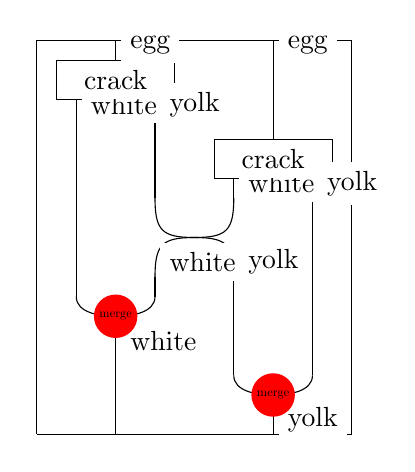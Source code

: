 \begin{tikzpicture}[baseline=(0.base)]
\begin{pgfonlayer}{nodelayer}
\node (0) at (0, 2.5) {};
\node [] (1) at (0, 0) {};
\node [] (2) at (4.0, 0) {};
\node [] (3) at (4.0, 5) {};
\node [] (4) at (0, 5) {};
\node [] (5) at (1.0, 5) {};
\node [] (6) at (1.0, 4.75) {};
\node [style=none, fill=white, right] (7) at (1.062, 4.938) {egg};
\node [] (8) at (0.5, 4.25) {};
\node [] (9) at (0.5, 1.75) {};
\node [style=none, fill=white, right] (10) at (0.562, 4.188) {white};
\node [] (11) at (1.5, 4.25) {};
\node [] (12) at (1.5, 3) {};
\node [style=none, fill=white, right] (13) at (1.562, 4.188) {yolk};
\node [] (14) at (3.0, 5) {};
\node [] (15) at (3.0, 3.75) {};
\node [style=none, fill=white, right] (16) at (3.062, 4.938) {egg};
\node [] (17) at (2.5, 3.25) {};
\node [] (18) at (2.5, 3) {};
\node [style=none, fill=white, right] (19) at (2.562, 3.188) {white};
\node [] (20) at (3.5, 3.25) {};
\node [] (21) at (3.5, 0.75) {};
\node [style=none, fill=white, right] (22) at (3.562, 3.188) {yolk};
\node [] (23) at (2.0, 2.5) {};
\node [] (24) at (1.5, 2) {};
\node [] (25) at (2.5, 2) {};
\node [] (26) at (1.5, 1.75) {};
\node [style=none, fill=white, right] (27) at (1.562, 2.188) {white};
\node [] (28) at (2.5, 0.75) {};
\node [style=none, fill=white, right] (29) at (2.562, 2.188) {yolk};
\node [] (30) at (1.0, 1.5) {};
\node [] (31) at (1.0, 1.25) {};
\node [] (32) at (1.0, 0) {};
\node [style=none, fill=white, right] (33) at (1.062, 1.188) {white};
\node [] (34) at (3.0, 0.5) {};
\node [] (35) at (3.0, 0.25) {};
\node [] (36) at (3.0, 0) {};
\node [style=none, fill=white, right] (37) at (3.062, 0.188) {yolk};
\node [] (38) at (0.25, 4.25) {};
\node [] (39) at (0.25, 4.75) {};
\node [] (40) at (1.75, 4.75) {};
\node [] (41) at (1.75, 4.25) {};
\node [style=none, fill=white] (42) at (1.0, 4.5) {crack};
\node [] (43) at (2.25, 3.25) {};
\node [] (44) at (2.25, 3.75) {};
\node [] (45) at (3.75, 3.75) {};
\node [] (46) at (3.75, 3.25) {};
\node [style=none, fill=white] (47) at (3.0, 3.5) {crack};
\node [circle, fill=red, scale=0.447] (48) at (1.0, 1.5) {merge};
\node [circle, fill=red, scale=0.447] (48) at (3.0, 0.5) {merge};
\end{pgfonlayer}
\begin{pgfonlayer}{edgelayer}
\draw [-, fill={white}] (1.center) to (2.center) to (3.center) to (4.center) to (1.center);
\draw [in=90, out=-90] (5.center) to (6.center);
\draw [in=90, out=-90] (8.center) to (9.center);
\draw [in=90, out=-90] (11.center) to (12.center);
\draw [in=90, out=-90] (14.center) to (15.center);
\draw [in=90, out=-90] (17.center) to (18.center);
\draw [in=90, out=-90] (20.center) to (21.center);
\draw [in=90, out=180, looseness=1.485] (23.center) to (24.center);
\draw [in=90, out=0, looseness=1.485] (23.center) to (25.center);
\draw [in=180, out=-90, looseness=1.485] (12.center) to (23.center);
\draw [in=0, out=-90, looseness=1.485] (18.center) to (23.center);
\draw [in=90, out=-90] (24.center) to (26.center);
\draw [in=90, out=-90] (25.center) to (28.center);
\draw [in=90, out=-90] (30.center) to (31.center);
\draw [in=180, out=-90, looseness=0.939] (9.center) to (30.center);
\draw [in=0, out=-90, looseness=0.939] (26.center) to (30.center);
\draw [in=90, out=-90] (31.center) to (32.center);
\draw [in=90, out=-90] (34.center) to (35.center);
\draw [in=180, out=-90, looseness=0.939] (28.center) to (34.center);
\draw [in=0, out=-90, looseness=0.939] (21.center) to (34.center);
\draw [in=90, out=-90] (35.center) to (36.center);
\draw [-, fill={white}] (38.center) to (39.center) to (40.center) to (41.center) to (38.center);
\draw [-, fill={white}] (43.center) to (44.center) to (45.center) to (46.center) to (43.center);
\end{pgfonlayer}
\end{tikzpicture}
